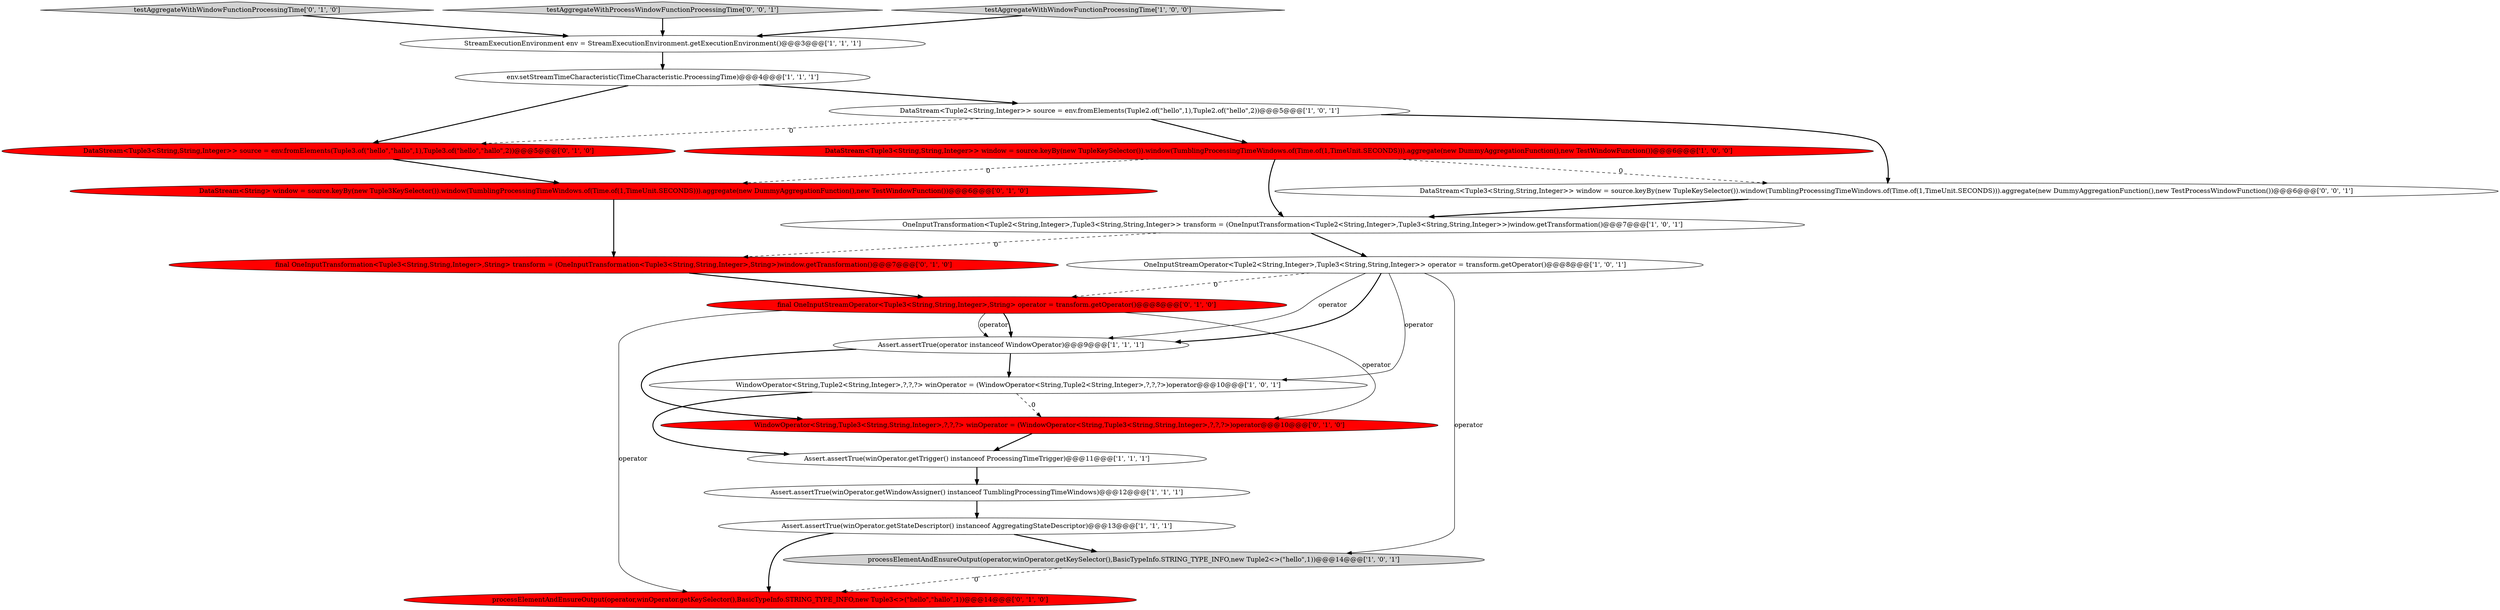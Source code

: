 digraph {
0 [style = filled, label = "DataStream<Tuple3<String,String,Integer>> window = source.keyBy(new TupleKeySelector()).window(TumblingProcessingTimeWindows.of(Time.of(1,TimeUnit.SECONDS))).aggregate(new DummyAggregationFunction(),new TestWindowFunction())@@@6@@@['1', '0', '0']", fillcolor = red, shape = ellipse image = "AAA1AAABBB1BBB"];
7 [style = filled, label = "env.setStreamTimeCharacteristic(TimeCharacteristic.ProcessingTime)@@@4@@@['1', '1', '1']", fillcolor = white, shape = ellipse image = "AAA0AAABBB1BBB"];
14 [style = filled, label = "testAggregateWithWindowFunctionProcessingTime['0', '1', '0']", fillcolor = lightgray, shape = diamond image = "AAA0AAABBB2BBB"];
8 [style = filled, label = "Assert.assertTrue(winOperator.getTrigger() instanceof ProcessingTimeTrigger)@@@11@@@['1', '1', '1']", fillcolor = white, shape = ellipse image = "AAA0AAABBB1BBB"];
17 [style = filled, label = "DataStream<String> window = source.keyBy(new Tuple3KeySelector()).window(TumblingProcessingTimeWindows.of(Time.of(1,TimeUnit.SECONDS))).aggregate(new DummyAggregationFunction(),new TestWindowFunction())@@@6@@@['0', '1', '0']", fillcolor = red, shape = ellipse image = "AAA1AAABBB2BBB"];
11 [style = filled, label = "OneInputStreamOperator<Tuple2<String,Integer>,Tuple3<String,String,Integer>> operator = transform.getOperator()@@@8@@@['1', '0', '1']", fillcolor = white, shape = ellipse image = "AAA0AAABBB1BBB"];
1 [style = filled, label = "StreamExecutionEnvironment env = StreamExecutionEnvironment.getExecutionEnvironment()@@@3@@@['1', '1', '1']", fillcolor = white, shape = ellipse image = "AAA0AAABBB1BBB"];
20 [style = filled, label = "testAggregateWithProcessWindowFunctionProcessingTime['0', '0', '1']", fillcolor = lightgray, shape = diamond image = "AAA0AAABBB3BBB"];
2 [style = filled, label = "Assert.assertTrue(winOperator.getStateDescriptor() instanceof AggregatingStateDescriptor)@@@13@@@['1', '1', '1']", fillcolor = white, shape = ellipse image = "AAA0AAABBB1BBB"];
12 [style = filled, label = "Assert.assertTrue(winOperator.getWindowAssigner() instanceof TumblingProcessingTimeWindows)@@@12@@@['1', '1', '1']", fillcolor = white, shape = ellipse image = "AAA0AAABBB1BBB"];
5 [style = filled, label = "processElementAndEnsureOutput(operator,winOperator.getKeySelector(),BasicTypeInfo.STRING_TYPE_INFO,new Tuple2<>(\"hello\",1))@@@14@@@['1', '0', '1']", fillcolor = lightgray, shape = ellipse image = "AAA0AAABBB1BBB"];
3 [style = filled, label = "Assert.assertTrue(operator instanceof WindowOperator)@@@9@@@['1', '1', '1']", fillcolor = white, shape = ellipse image = "AAA0AAABBB1BBB"];
4 [style = filled, label = "DataStream<Tuple2<String,Integer>> source = env.fromElements(Tuple2.of(\"hello\",1),Tuple2.of(\"hello\",2))@@@5@@@['1', '0', '1']", fillcolor = white, shape = ellipse image = "AAA0AAABBB1BBB"];
19 [style = filled, label = "final OneInputStreamOperator<Tuple3<String,String,Integer>,String> operator = transform.getOperator()@@@8@@@['0', '1', '0']", fillcolor = red, shape = ellipse image = "AAA1AAABBB2BBB"];
16 [style = filled, label = "processElementAndEnsureOutput(operator,winOperator.getKeySelector(),BasicTypeInfo.STRING_TYPE_INFO,new Tuple3<>(\"hello\",\"hallo\",1))@@@14@@@['0', '1', '0']", fillcolor = red, shape = ellipse image = "AAA1AAABBB2BBB"];
13 [style = filled, label = "WindowOperator<String,Tuple3<String,String,Integer>,?,?,?> winOperator = (WindowOperator<String,Tuple3<String,String,Integer>,?,?,?>)operator@@@10@@@['0', '1', '0']", fillcolor = red, shape = ellipse image = "AAA1AAABBB2BBB"];
9 [style = filled, label = "OneInputTransformation<Tuple2<String,Integer>,Tuple3<String,String,Integer>> transform = (OneInputTransformation<Tuple2<String,Integer>,Tuple3<String,String,Integer>>)window.getTransformation()@@@7@@@['1', '0', '1']", fillcolor = white, shape = ellipse image = "AAA0AAABBB1BBB"];
21 [style = filled, label = "DataStream<Tuple3<String,String,Integer>> window = source.keyBy(new TupleKeySelector()).window(TumblingProcessingTimeWindows.of(Time.of(1,TimeUnit.SECONDS))).aggregate(new DummyAggregationFunction(),new TestProcessWindowFunction())@@@6@@@['0', '0', '1']", fillcolor = white, shape = ellipse image = "AAA0AAABBB3BBB"];
6 [style = filled, label = "WindowOperator<String,Tuple2<String,Integer>,?,?,?> winOperator = (WindowOperator<String,Tuple2<String,Integer>,?,?,?>)operator@@@10@@@['1', '0', '1']", fillcolor = white, shape = ellipse image = "AAA0AAABBB1BBB"];
18 [style = filled, label = "final OneInputTransformation<Tuple3<String,String,Integer>,String> transform = (OneInputTransformation<Tuple3<String,String,Integer>,String>)window.getTransformation()@@@7@@@['0', '1', '0']", fillcolor = red, shape = ellipse image = "AAA1AAABBB2BBB"];
10 [style = filled, label = "testAggregateWithWindowFunctionProcessingTime['1', '0', '0']", fillcolor = lightgray, shape = diamond image = "AAA0AAABBB1BBB"];
15 [style = filled, label = "DataStream<Tuple3<String,String,Integer>> source = env.fromElements(Tuple3.of(\"hello\",\"hallo\",1),Tuple3.of(\"hello\",\"hallo\",2))@@@5@@@['0', '1', '0']", fillcolor = red, shape = ellipse image = "AAA1AAABBB2BBB"];
11->6 [style = solid, label="operator"];
0->9 [style = bold, label=""];
9->11 [style = bold, label=""];
11->5 [style = solid, label="operator"];
9->18 [style = dashed, label="0"];
18->19 [style = bold, label=""];
4->21 [style = bold, label=""];
3->6 [style = bold, label=""];
7->4 [style = bold, label=""];
20->1 [style = bold, label=""];
11->3 [style = solid, label="operator"];
0->17 [style = dashed, label="0"];
1->7 [style = bold, label=""];
14->1 [style = bold, label=""];
4->0 [style = bold, label=""];
5->16 [style = dashed, label="0"];
12->2 [style = bold, label=""];
15->17 [style = bold, label=""];
21->9 [style = bold, label=""];
19->13 [style = solid, label="operator"];
6->13 [style = dashed, label="0"];
11->3 [style = bold, label=""];
11->19 [style = dashed, label="0"];
0->21 [style = dashed, label="0"];
4->15 [style = dashed, label="0"];
6->8 [style = bold, label=""];
3->13 [style = bold, label=""];
19->3 [style = solid, label="operator"];
7->15 [style = bold, label=""];
19->16 [style = solid, label="operator"];
13->8 [style = bold, label=""];
10->1 [style = bold, label=""];
19->3 [style = bold, label=""];
8->12 [style = bold, label=""];
17->18 [style = bold, label=""];
2->5 [style = bold, label=""];
2->16 [style = bold, label=""];
}
